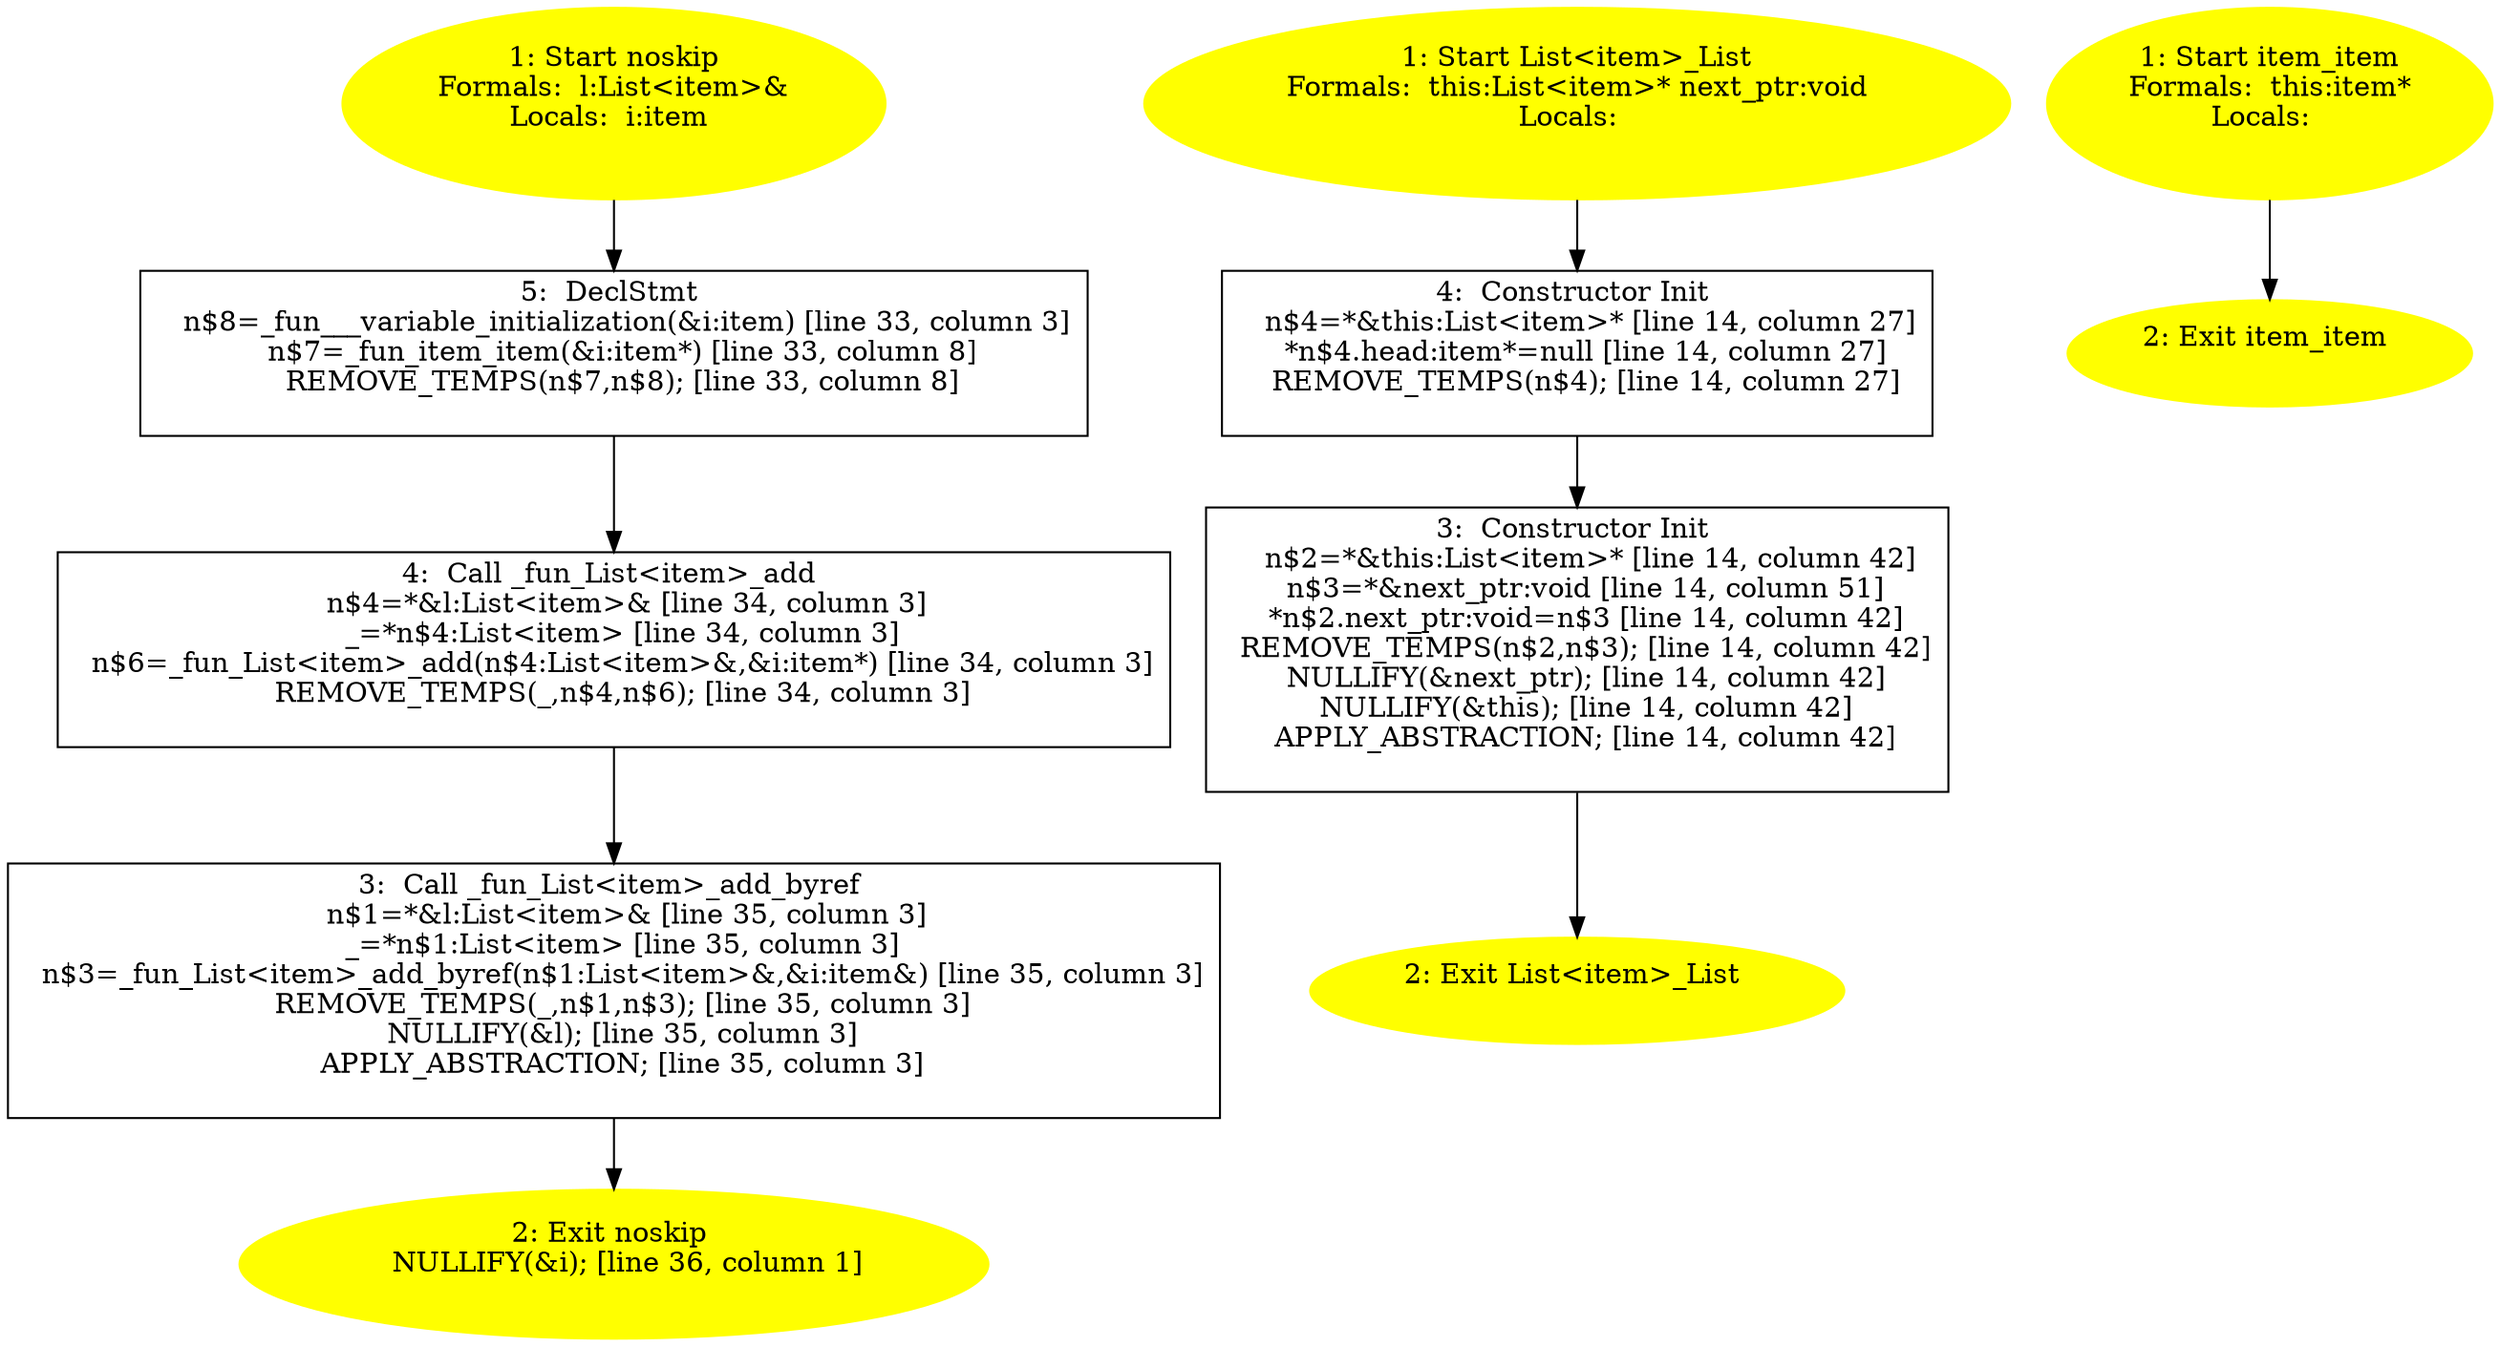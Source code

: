 /* @generated */
digraph cfg {
"noskip#6149941428299352091.c0e56085ae3c9567084b0f9e4211cfc0_1" [label="1: Start noskip\nFormals:  l:List<item>&\nLocals:  i:item \n  " color=yellow style=filled]
	

	 "noskip#6149941428299352091.c0e56085ae3c9567084b0f9e4211cfc0_1" -> "noskip#6149941428299352091.c0e56085ae3c9567084b0f9e4211cfc0_5" ;
"noskip#6149941428299352091.c0e56085ae3c9567084b0f9e4211cfc0_2" [label="2: Exit noskip \n   NULLIFY(&i); [line 36, column 1]\n " color=yellow style=filled]
	

"noskip#6149941428299352091.c0e56085ae3c9567084b0f9e4211cfc0_3" [label="3:  Call _fun_List<item>_add_byref \n   n$1=*&l:List<item>& [line 35, column 3]\n  _=*n$1:List<item> [line 35, column 3]\n  n$3=_fun_List<item>_add_byref(n$1:List<item>&,&i:item&) [line 35, column 3]\n  REMOVE_TEMPS(_,n$1,n$3); [line 35, column 3]\n  NULLIFY(&l); [line 35, column 3]\n  APPLY_ABSTRACTION; [line 35, column 3]\n " shape="box"]
	

	 "noskip#6149941428299352091.c0e56085ae3c9567084b0f9e4211cfc0_3" -> "noskip#6149941428299352091.c0e56085ae3c9567084b0f9e4211cfc0_2" ;
"noskip#6149941428299352091.c0e56085ae3c9567084b0f9e4211cfc0_4" [label="4:  Call _fun_List<item>_add \n   n$4=*&l:List<item>& [line 34, column 3]\n  _=*n$4:List<item> [line 34, column 3]\n  n$6=_fun_List<item>_add(n$4:List<item>&,&i:item*) [line 34, column 3]\n  REMOVE_TEMPS(_,n$4,n$6); [line 34, column 3]\n " shape="box"]
	

	 "noskip#6149941428299352091.c0e56085ae3c9567084b0f9e4211cfc0_4" -> "noskip#6149941428299352091.c0e56085ae3c9567084b0f9e4211cfc0_3" ;
"noskip#6149941428299352091.c0e56085ae3c9567084b0f9e4211cfc0_5" [label="5:  DeclStmt \n   n$8=_fun___variable_initialization(&i:item) [line 33, column 3]\n  n$7=_fun_item_item(&i:item*) [line 33, column 8]\n  REMOVE_TEMPS(n$7,n$8); [line 33, column 8]\n " shape="box"]
	

	 "noskip#6149941428299352091.c0e56085ae3c9567084b0f9e4211cfc0_5" -> "noskip#6149941428299352091.c0e56085ae3c9567084b0f9e4211cfc0_4" ;
"List#List<item>#{15914538297308632075}.3434f5c53e6f70f530bf6d3beb27430e_1" [label="1: Start List<item>_List\nFormals:  this:List<item>* next_ptr:void\nLocals:  \n  " color=yellow style=filled]
	

	 "List#List<item>#{15914538297308632075}.3434f5c53e6f70f530bf6d3beb27430e_1" -> "List#List<item>#{15914538297308632075}.3434f5c53e6f70f530bf6d3beb27430e_4" ;
"List#List<item>#{15914538297308632075}.3434f5c53e6f70f530bf6d3beb27430e_2" [label="2: Exit List<item>_List \n  " color=yellow style=filled]
	

"List#List<item>#{15914538297308632075}.3434f5c53e6f70f530bf6d3beb27430e_3" [label="3:  Constructor Init \n   n$2=*&this:List<item>* [line 14, column 42]\n  n$3=*&next_ptr:void [line 14, column 51]\n  *n$2.next_ptr:void=n$3 [line 14, column 42]\n  REMOVE_TEMPS(n$2,n$3); [line 14, column 42]\n  NULLIFY(&next_ptr); [line 14, column 42]\n  NULLIFY(&this); [line 14, column 42]\n  APPLY_ABSTRACTION; [line 14, column 42]\n " shape="box"]
	

	 "List#List<item>#{15914538297308632075}.3434f5c53e6f70f530bf6d3beb27430e_3" -> "List#List<item>#{15914538297308632075}.3434f5c53e6f70f530bf6d3beb27430e_2" ;
"List#List<item>#{15914538297308632075}.3434f5c53e6f70f530bf6d3beb27430e_4" [label="4:  Constructor Init \n   n$4=*&this:List<item>* [line 14, column 27]\n  *n$4.head:item*=null [line 14, column 27]\n  REMOVE_TEMPS(n$4); [line 14, column 27]\n " shape="box"]
	

	 "List#List<item>#{15914538297308632075}.3434f5c53e6f70f530bf6d3beb27430e_4" -> "List#List<item>#{15914538297308632075}.3434f5c53e6f70f530bf6d3beb27430e_3" ;
"item#item#{8704603758565933158}.444c1f007931991a5b2dfd25b7b090f5_1" [label="1: Start item_item\nFormals:  this:item*\nLocals:  \n  " color=yellow style=filled]
	

	 "item#item#{8704603758565933158}.444c1f007931991a5b2dfd25b7b090f5_1" -> "item#item#{8704603758565933158}.444c1f007931991a5b2dfd25b7b090f5_2" ;
"item#item#{8704603758565933158}.444c1f007931991a5b2dfd25b7b090f5_2" [label="2: Exit item_item \n  " color=yellow style=filled]
	

}
